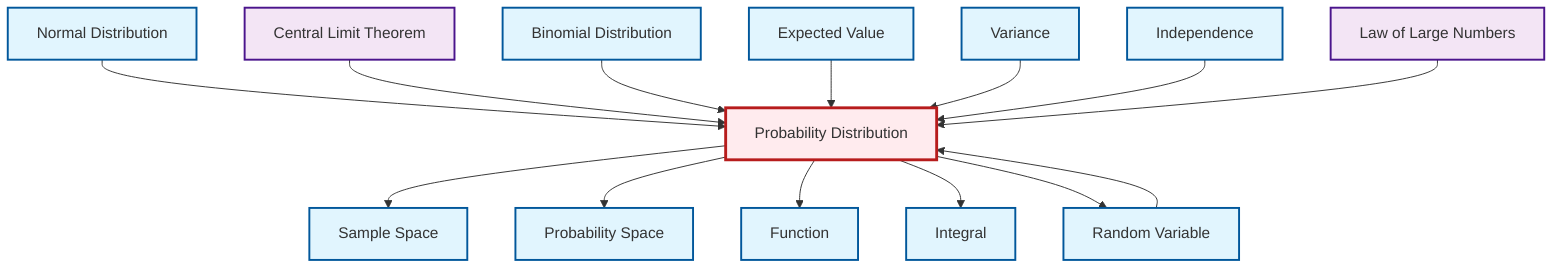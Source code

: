graph TD
    classDef definition fill:#e1f5fe,stroke:#01579b,stroke-width:2px
    classDef theorem fill:#f3e5f5,stroke:#4a148c,stroke-width:2px
    classDef axiom fill:#fff3e0,stroke:#e65100,stroke-width:2px
    classDef example fill:#e8f5e9,stroke:#1b5e20,stroke-width:2px
    classDef current fill:#ffebee,stroke:#b71c1c,stroke-width:3px
    def-probability-space["Probability Space"]:::definition
    def-independence["Independence"]:::definition
    def-random-variable["Random Variable"]:::definition
    def-integral["Integral"]:::definition
    thm-law-of-large-numbers["Law of Large Numbers"]:::theorem
    def-function["Function"]:::definition
    def-binomial-distribution["Binomial Distribution"]:::definition
    def-normal-distribution["Normal Distribution"]:::definition
    def-variance["Variance"]:::definition
    def-sample-space["Sample Space"]:::definition
    thm-central-limit["Central Limit Theorem"]:::theorem
    def-expectation["Expected Value"]:::definition
    def-probability-distribution["Probability Distribution"]:::definition
    def-normal-distribution --> def-probability-distribution
    def-random-variable --> def-probability-distribution
    thm-central-limit --> def-probability-distribution
    def-binomial-distribution --> def-probability-distribution
    def-probability-distribution --> def-sample-space
    def-probability-distribution --> def-probability-space
    def-probability-distribution --> def-function
    def-probability-distribution --> def-integral
    def-expectation --> def-probability-distribution
    def-variance --> def-probability-distribution
    def-independence --> def-probability-distribution
    def-probability-distribution --> def-random-variable
    thm-law-of-large-numbers --> def-probability-distribution
    class def-probability-distribution current